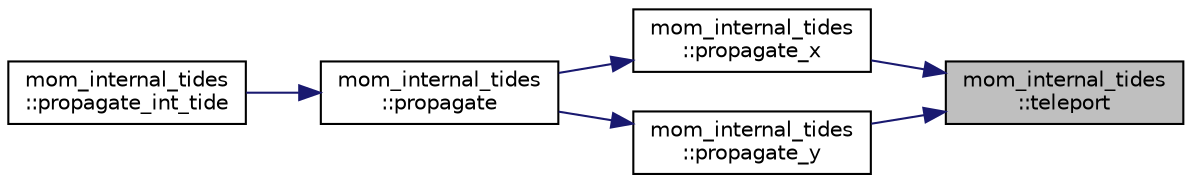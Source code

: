 digraph "mom_internal_tides::teleport"
{
 // INTERACTIVE_SVG=YES
 // LATEX_PDF_SIZE
  edge [fontname="Helvetica",fontsize="10",labelfontname="Helvetica",labelfontsize="10"];
  node [fontname="Helvetica",fontsize="10",shape=record];
  rankdir="RL";
  Node1 [label="mom_internal_tides\l::teleport",height=0.2,width=0.4,color="black", fillcolor="grey75", style="filled", fontcolor="black",tooltip="Moves energy across lines of partial reflection to prevent reflection of energy that is supposed to g..."];
  Node1 -> Node2 [dir="back",color="midnightblue",fontsize="10",style="solid",fontname="Helvetica"];
  Node2 [label="mom_internal_tides\l::propagate_x",height=0.2,width=0.4,color="black", fillcolor="white", style="filled",URL="$namespacemom__internal__tides.html#a07a0a9afe5f00de36b27617f6c0a8883",tooltip="Propagates the internal wave energy in the logical x-direction."];
  Node2 -> Node3 [dir="back",color="midnightblue",fontsize="10",style="solid",fontname="Helvetica"];
  Node3 [label="mom_internal_tides\l::propagate",height=0.2,width=0.4,color="black", fillcolor="white", style="filled",URL="$namespacemom__internal__tides.html#a184959fcb65c0c765afad1e3cfc1326f",tooltip="Propagates internal waves at a single frequency."];
  Node3 -> Node4 [dir="back",color="midnightblue",fontsize="10",style="solid",fontname="Helvetica"];
  Node4 [label="mom_internal_tides\l::propagate_int_tide",height=0.2,width=0.4,color="black", fillcolor="white", style="filled",URL="$namespacemom__internal__tides.html#aeeeea20ff7fe971846b7539d377f4389",tooltip="Calls subroutines in this file that are needed to refract, propagate, and dissipate energy density of..."];
  Node1 -> Node5 [dir="back",color="midnightblue",fontsize="10",style="solid",fontname="Helvetica"];
  Node5 [label="mom_internal_tides\l::propagate_y",height=0.2,width=0.4,color="black", fillcolor="white", style="filled",URL="$namespacemom__internal__tides.html#a7e1558cf7b38648be5da7d18a71eb596",tooltip="Propagates the internal wave energy in the logical y-direction."];
  Node5 -> Node3 [dir="back",color="midnightblue",fontsize="10",style="solid",fontname="Helvetica"];
}
